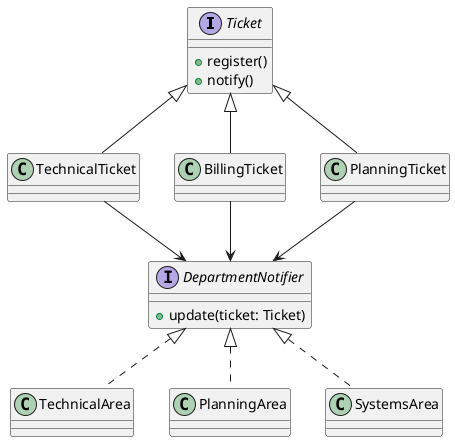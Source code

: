 @startuml

interface Ticket {
    +register()
    +notify()
}

interface DepartmentNotifier {
    +update(ticket: Ticket)
}

class TechnicalTicket
class BillingTicket
class PlanningTicket

class TechnicalArea
class PlanningArea
class SystemsArea

Ticket <|-- TechnicalTicket
Ticket <|-- BillingTicket
Ticket <|-- PlanningTicket

DepartmentNotifier <|.. TechnicalArea
DepartmentNotifier <|.. PlanningArea
DepartmentNotifier <|.. SystemsArea

TechnicalTicket --> DepartmentNotifier
BillingTicket --> DepartmentNotifier
PlanningTicket --> DepartmentNotifier
@enduml
